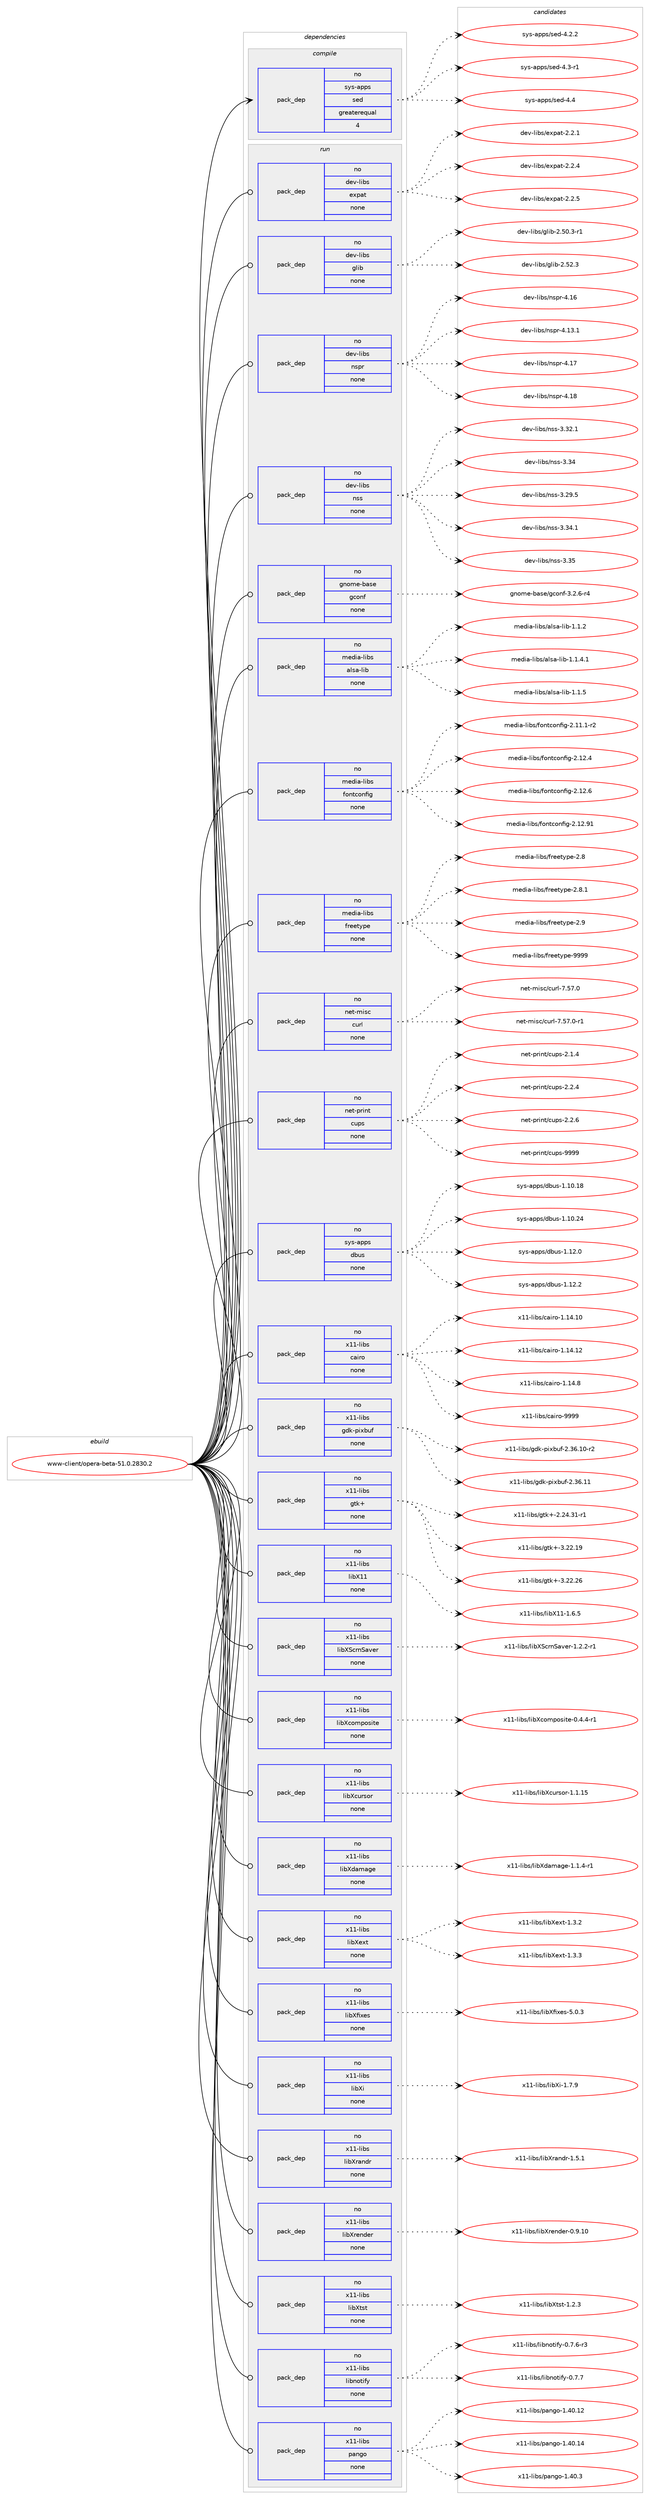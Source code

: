 digraph prolog {

# *************
# Graph options
# *************

newrank=true;
concentrate=true;
compound=true;
graph [rankdir=LR,fontname=Helvetica,fontsize=10,ranksep=1.5];#, ranksep=2.5, nodesep=0.2];
edge  [arrowhead=vee];
node  [fontname=Helvetica,fontsize=10];

# **********
# The ebuild
# **********

subgraph cluster_leftcol {
color=gray;
rank=same;
label=<<i>ebuild</i>>;
id [label="www-client/opera-beta-51.0.2830.2", color=red, width=4, href="../www-client/opera-beta-51.0.2830.2.svg"];
}

# ****************
# The dependencies
# ****************

subgraph cluster_midcol {
color=gray;
label=<<i>dependencies</i>>;
subgraph cluster_compile {
fillcolor="#eeeeee";
style=filled;
label=<<i>compile</i>>;
subgraph pack4941 {
dependency5511 [label=<<TABLE BORDER="0" CELLBORDER="1" CELLSPACING="0" CELLPADDING="4" WIDTH="220"><TR><TD ROWSPAN="6" CELLPADDING="30">pack_dep</TD></TR><TR><TD WIDTH="110">no</TD></TR><TR><TD>sys-apps</TD></TR><TR><TD>sed</TD></TR><TR><TD>greaterequal</TD></TR><TR><TD>4</TD></TR></TABLE>>, shape=none, color=blue];
}
id:e -> dependency5511:w [weight=20,style="solid",arrowhead="vee"];
}
subgraph cluster_compileandrun {
fillcolor="#eeeeee";
style=filled;
label=<<i>compile and run</i>>;
}
subgraph cluster_run {
fillcolor="#eeeeee";
style=filled;
label=<<i>run</i>>;
subgraph pack4942 {
dependency5512 [label=<<TABLE BORDER="0" CELLBORDER="1" CELLSPACING="0" CELLPADDING="4" WIDTH="220"><TR><TD ROWSPAN="6" CELLPADDING="30">pack_dep</TD></TR><TR><TD WIDTH="110">no</TD></TR><TR><TD>dev-libs</TD></TR><TR><TD>expat</TD></TR><TR><TD>none</TD></TR><TR><TD></TD></TR></TABLE>>, shape=none, color=blue];
}
id:e -> dependency5512:w [weight=20,style="solid",arrowhead="odot"];
subgraph pack4943 {
dependency5513 [label=<<TABLE BORDER="0" CELLBORDER="1" CELLSPACING="0" CELLPADDING="4" WIDTH="220"><TR><TD ROWSPAN="6" CELLPADDING="30">pack_dep</TD></TR><TR><TD WIDTH="110">no</TD></TR><TR><TD>dev-libs</TD></TR><TR><TD>glib</TD></TR><TR><TD>none</TD></TR><TR><TD></TD></TR></TABLE>>, shape=none, color=blue];
}
id:e -> dependency5513:w [weight=20,style="solid",arrowhead="odot"];
subgraph pack4944 {
dependency5514 [label=<<TABLE BORDER="0" CELLBORDER="1" CELLSPACING="0" CELLPADDING="4" WIDTH="220"><TR><TD ROWSPAN="6" CELLPADDING="30">pack_dep</TD></TR><TR><TD WIDTH="110">no</TD></TR><TR><TD>dev-libs</TD></TR><TR><TD>nspr</TD></TR><TR><TD>none</TD></TR><TR><TD></TD></TR></TABLE>>, shape=none, color=blue];
}
id:e -> dependency5514:w [weight=20,style="solid",arrowhead="odot"];
subgraph pack4945 {
dependency5515 [label=<<TABLE BORDER="0" CELLBORDER="1" CELLSPACING="0" CELLPADDING="4" WIDTH="220"><TR><TD ROWSPAN="6" CELLPADDING="30">pack_dep</TD></TR><TR><TD WIDTH="110">no</TD></TR><TR><TD>dev-libs</TD></TR><TR><TD>nss</TD></TR><TR><TD>none</TD></TR><TR><TD></TD></TR></TABLE>>, shape=none, color=blue];
}
id:e -> dependency5515:w [weight=20,style="solid",arrowhead="odot"];
subgraph pack4946 {
dependency5516 [label=<<TABLE BORDER="0" CELLBORDER="1" CELLSPACING="0" CELLPADDING="4" WIDTH="220"><TR><TD ROWSPAN="6" CELLPADDING="30">pack_dep</TD></TR><TR><TD WIDTH="110">no</TD></TR><TR><TD>gnome-base</TD></TR><TR><TD>gconf</TD></TR><TR><TD>none</TD></TR><TR><TD></TD></TR></TABLE>>, shape=none, color=blue];
}
id:e -> dependency5516:w [weight=20,style="solid",arrowhead="odot"];
subgraph pack4947 {
dependency5517 [label=<<TABLE BORDER="0" CELLBORDER="1" CELLSPACING="0" CELLPADDING="4" WIDTH="220"><TR><TD ROWSPAN="6" CELLPADDING="30">pack_dep</TD></TR><TR><TD WIDTH="110">no</TD></TR><TR><TD>media-libs</TD></TR><TR><TD>alsa-lib</TD></TR><TR><TD>none</TD></TR><TR><TD></TD></TR></TABLE>>, shape=none, color=blue];
}
id:e -> dependency5517:w [weight=20,style="solid",arrowhead="odot"];
subgraph pack4948 {
dependency5518 [label=<<TABLE BORDER="0" CELLBORDER="1" CELLSPACING="0" CELLPADDING="4" WIDTH="220"><TR><TD ROWSPAN="6" CELLPADDING="30">pack_dep</TD></TR><TR><TD WIDTH="110">no</TD></TR><TR><TD>media-libs</TD></TR><TR><TD>fontconfig</TD></TR><TR><TD>none</TD></TR><TR><TD></TD></TR></TABLE>>, shape=none, color=blue];
}
id:e -> dependency5518:w [weight=20,style="solid",arrowhead="odot"];
subgraph pack4949 {
dependency5519 [label=<<TABLE BORDER="0" CELLBORDER="1" CELLSPACING="0" CELLPADDING="4" WIDTH="220"><TR><TD ROWSPAN="6" CELLPADDING="30">pack_dep</TD></TR><TR><TD WIDTH="110">no</TD></TR><TR><TD>media-libs</TD></TR><TR><TD>freetype</TD></TR><TR><TD>none</TD></TR><TR><TD></TD></TR></TABLE>>, shape=none, color=blue];
}
id:e -> dependency5519:w [weight=20,style="solid",arrowhead="odot"];
subgraph pack4950 {
dependency5520 [label=<<TABLE BORDER="0" CELLBORDER="1" CELLSPACING="0" CELLPADDING="4" WIDTH="220"><TR><TD ROWSPAN="6" CELLPADDING="30">pack_dep</TD></TR><TR><TD WIDTH="110">no</TD></TR><TR><TD>net-misc</TD></TR><TR><TD>curl</TD></TR><TR><TD>none</TD></TR><TR><TD></TD></TR></TABLE>>, shape=none, color=blue];
}
id:e -> dependency5520:w [weight=20,style="solid",arrowhead="odot"];
subgraph pack4951 {
dependency5521 [label=<<TABLE BORDER="0" CELLBORDER="1" CELLSPACING="0" CELLPADDING="4" WIDTH="220"><TR><TD ROWSPAN="6" CELLPADDING="30">pack_dep</TD></TR><TR><TD WIDTH="110">no</TD></TR><TR><TD>net-print</TD></TR><TR><TD>cups</TD></TR><TR><TD>none</TD></TR><TR><TD></TD></TR></TABLE>>, shape=none, color=blue];
}
id:e -> dependency5521:w [weight=20,style="solid",arrowhead="odot"];
subgraph pack4952 {
dependency5522 [label=<<TABLE BORDER="0" CELLBORDER="1" CELLSPACING="0" CELLPADDING="4" WIDTH="220"><TR><TD ROWSPAN="6" CELLPADDING="30">pack_dep</TD></TR><TR><TD WIDTH="110">no</TD></TR><TR><TD>sys-apps</TD></TR><TR><TD>dbus</TD></TR><TR><TD>none</TD></TR><TR><TD></TD></TR></TABLE>>, shape=none, color=blue];
}
id:e -> dependency5522:w [weight=20,style="solid",arrowhead="odot"];
subgraph pack4953 {
dependency5523 [label=<<TABLE BORDER="0" CELLBORDER="1" CELLSPACING="0" CELLPADDING="4" WIDTH="220"><TR><TD ROWSPAN="6" CELLPADDING="30">pack_dep</TD></TR><TR><TD WIDTH="110">no</TD></TR><TR><TD>x11-libs</TD></TR><TR><TD>cairo</TD></TR><TR><TD>none</TD></TR><TR><TD></TD></TR></TABLE>>, shape=none, color=blue];
}
id:e -> dependency5523:w [weight=20,style="solid",arrowhead="odot"];
subgraph pack4954 {
dependency5524 [label=<<TABLE BORDER="0" CELLBORDER="1" CELLSPACING="0" CELLPADDING="4" WIDTH="220"><TR><TD ROWSPAN="6" CELLPADDING="30">pack_dep</TD></TR><TR><TD WIDTH="110">no</TD></TR><TR><TD>x11-libs</TD></TR><TR><TD>gdk-pixbuf</TD></TR><TR><TD>none</TD></TR><TR><TD></TD></TR></TABLE>>, shape=none, color=blue];
}
id:e -> dependency5524:w [weight=20,style="solid",arrowhead="odot"];
subgraph pack4955 {
dependency5525 [label=<<TABLE BORDER="0" CELLBORDER="1" CELLSPACING="0" CELLPADDING="4" WIDTH="220"><TR><TD ROWSPAN="6" CELLPADDING="30">pack_dep</TD></TR><TR><TD WIDTH="110">no</TD></TR><TR><TD>x11-libs</TD></TR><TR><TD>gtk+</TD></TR><TR><TD>none</TD></TR><TR><TD></TD></TR></TABLE>>, shape=none, color=blue];
}
id:e -> dependency5525:w [weight=20,style="solid",arrowhead="odot"];
subgraph pack4956 {
dependency5526 [label=<<TABLE BORDER="0" CELLBORDER="1" CELLSPACING="0" CELLPADDING="4" WIDTH="220"><TR><TD ROWSPAN="6" CELLPADDING="30">pack_dep</TD></TR><TR><TD WIDTH="110">no</TD></TR><TR><TD>x11-libs</TD></TR><TR><TD>libX11</TD></TR><TR><TD>none</TD></TR><TR><TD></TD></TR></TABLE>>, shape=none, color=blue];
}
id:e -> dependency5526:w [weight=20,style="solid",arrowhead="odot"];
subgraph pack4957 {
dependency5527 [label=<<TABLE BORDER="0" CELLBORDER="1" CELLSPACING="0" CELLPADDING="4" WIDTH="220"><TR><TD ROWSPAN="6" CELLPADDING="30">pack_dep</TD></TR><TR><TD WIDTH="110">no</TD></TR><TR><TD>x11-libs</TD></TR><TR><TD>libXScrnSaver</TD></TR><TR><TD>none</TD></TR><TR><TD></TD></TR></TABLE>>, shape=none, color=blue];
}
id:e -> dependency5527:w [weight=20,style="solid",arrowhead="odot"];
subgraph pack4958 {
dependency5528 [label=<<TABLE BORDER="0" CELLBORDER="1" CELLSPACING="0" CELLPADDING="4" WIDTH="220"><TR><TD ROWSPAN="6" CELLPADDING="30">pack_dep</TD></TR><TR><TD WIDTH="110">no</TD></TR><TR><TD>x11-libs</TD></TR><TR><TD>libXcomposite</TD></TR><TR><TD>none</TD></TR><TR><TD></TD></TR></TABLE>>, shape=none, color=blue];
}
id:e -> dependency5528:w [weight=20,style="solid",arrowhead="odot"];
subgraph pack4959 {
dependency5529 [label=<<TABLE BORDER="0" CELLBORDER="1" CELLSPACING="0" CELLPADDING="4" WIDTH="220"><TR><TD ROWSPAN="6" CELLPADDING="30">pack_dep</TD></TR><TR><TD WIDTH="110">no</TD></TR><TR><TD>x11-libs</TD></TR><TR><TD>libXcursor</TD></TR><TR><TD>none</TD></TR><TR><TD></TD></TR></TABLE>>, shape=none, color=blue];
}
id:e -> dependency5529:w [weight=20,style="solid",arrowhead="odot"];
subgraph pack4960 {
dependency5530 [label=<<TABLE BORDER="0" CELLBORDER="1" CELLSPACING="0" CELLPADDING="4" WIDTH="220"><TR><TD ROWSPAN="6" CELLPADDING="30">pack_dep</TD></TR><TR><TD WIDTH="110">no</TD></TR><TR><TD>x11-libs</TD></TR><TR><TD>libXdamage</TD></TR><TR><TD>none</TD></TR><TR><TD></TD></TR></TABLE>>, shape=none, color=blue];
}
id:e -> dependency5530:w [weight=20,style="solid",arrowhead="odot"];
subgraph pack4961 {
dependency5531 [label=<<TABLE BORDER="0" CELLBORDER="1" CELLSPACING="0" CELLPADDING="4" WIDTH="220"><TR><TD ROWSPAN="6" CELLPADDING="30">pack_dep</TD></TR><TR><TD WIDTH="110">no</TD></TR><TR><TD>x11-libs</TD></TR><TR><TD>libXext</TD></TR><TR><TD>none</TD></TR><TR><TD></TD></TR></TABLE>>, shape=none, color=blue];
}
id:e -> dependency5531:w [weight=20,style="solid",arrowhead="odot"];
subgraph pack4962 {
dependency5532 [label=<<TABLE BORDER="0" CELLBORDER="1" CELLSPACING="0" CELLPADDING="4" WIDTH="220"><TR><TD ROWSPAN="6" CELLPADDING="30">pack_dep</TD></TR><TR><TD WIDTH="110">no</TD></TR><TR><TD>x11-libs</TD></TR><TR><TD>libXfixes</TD></TR><TR><TD>none</TD></TR><TR><TD></TD></TR></TABLE>>, shape=none, color=blue];
}
id:e -> dependency5532:w [weight=20,style="solid",arrowhead="odot"];
subgraph pack4963 {
dependency5533 [label=<<TABLE BORDER="0" CELLBORDER="1" CELLSPACING="0" CELLPADDING="4" WIDTH="220"><TR><TD ROWSPAN="6" CELLPADDING="30">pack_dep</TD></TR><TR><TD WIDTH="110">no</TD></TR><TR><TD>x11-libs</TD></TR><TR><TD>libXi</TD></TR><TR><TD>none</TD></TR><TR><TD></TD></TR></TABLE>>, shape=none, color=blue];
}
id:e -> dependency5533:w [weight=20,style="solid",arrowhead="odot"];
subgraph pack4964 {
dependency5534 [label=<<TABLE BORDER="0" CELLBORDER="1" CELLSPACING="0" CELLPADDING="4" WIDTH="220"><TR><TD ROWSPAN="6" CELLPADDING="30">pack_dep</TD></TR><TR><TD WIDTH="110">no</TD></TR><TR><TD>x11-libs</TD></TR><TR><TD>libXrandr</TD></TR><TR><TD>none</TD></TR><TR><TD></TD></TR></TABLE>>, shape=none, color=blue];
}
id:e -> dependency5534:w [weight=20,style="solid",arrowhead="odot"];
subgraph pack4965 {
dependency5535 [label=<<TABLE BORDER="0" CELLBORDER="1" CELLSPACING="0" CELLPADDING="4" WIDTH="220"><TR><TD ROWSPAN="6" CELLPADDING="30">pack_dep</TD></TR><TR><TD WIDTH="110">no</TD></TR><TR><TD>x11-libs</TD></TR><TR><TD>libXrender</TD></TR><TR><TD>none</TD></TR><TR><TD></TD></TR></TABLE>>, shape=none, color=blue];
}
id:e -> dependency5535:w [weight=20,style="solid",arrowhead="odot"];
subgraph pack4966 {
dependency5536 [label=<<TABLE BORDER="0" CELLBORDER="1" CELLSPACING="0" CELLPADDING="4" WIDTH="220"><TR><TD ROWSPAN="6" CELLPADDING="30">pack_dep</TD></TR><TR><TD WIDTH="110">no</TD></TR><TR><TD>x11-libs</TD></TR><TR><TD>libXtst</TD></TR><TR><TD>none</TD></TR><TR><TD></TD></TR></TABLE>>, shape=none, color=blue];
}
id:e -> dependency5536:w [weight=20,style="solid",arrowhead="odot"];
subgraph pack4967 {
dependency5537 [label=<<TABLE BORDER="0" CELLBORDER="1" CELLSPACING="0" CELLPADDING="4" WIDTH="220"><TR><TD ROWSPAN="6" CELLPADDING="30">pack_dep</TD></TR><TR><TD WIDTH="110">no</TD></TR><TR><TD>x11-libs</TD></TR><TR><TD>libnotify</TD></TR><TR><TD>none</TD></TR><TR><TD></TD></TR></TABLE>>, shape=none, color=blue];
}
id:e -> dependency5537:w [weight=20,style="solid",arrowhead="odot"];
subgraph pack4968 {
dependency5538 [label=<<TABLE BORDER="0" CELLBORDER="1" CELLSPACING="0" CELLPADDING="4" WIDTH="220"><TR><TD ROWSPAN="6" CELLPADDING="30">pack_dep</TD></TR><TR><TD WIDTH="110">no</TD></TR><TR><TD>x11-libs</TD></TR><TR><TD>pango</TD></TR><TR><TD>none</TD></TR><TR><TD></TD></TR></TABLE>>, shape=none, color=blue];
}
id:e -> dependency5538:w [weight=20,style="solid",arrowhead="odot"];
}
}

# **************
# The candidates
# **************

subgraph cluster_choices {
rank=same;
color=gray;
label=<<i>candidates</i>>;

subgraph choice4941 {
color=black;
nodesep=1;
choice115121115459711211211547115101100455246504650 [label="sys-apps/sed-4.2.2", color=red, width=4,href="../sys-apps/sed-4.2.2.svg"];
choice115121115459711211211547115101100455246514511449 [label="sys-apps/sed-4.3-r1", color=red, width=4,href="../sys-apps/sed-4.3-r1.svg"];
choice11512111545971121121154711510110045524652 [label="sys-apps/sed-4.4", color=red, width=4,href="../sys-apps/sed-4.4.svg"];
dependency5511:e -> choice115121115459711211211547115101100455246504650:w [style=dotted,weight="100"];
dependency5511:e -> choice115121115459711211211547115101100455246514511449:w [style=dotted,weight="100"];
dependency5511:e -> choice11512111545971121121154711510110045524652:w [style=dotted,weight="100"];
}
subgraph choice4942 {
color=black;
nodesep=1;
choice10010111845108105981154710112011297116455046504649 [label="dev-libs/expat-2.2.1", color=red, width=4,href="../dev-libs/expat-2.2.1.svg"];
choice10010111845108105981154710112011297116455046504652 [label="dev-libs/expat-2.2.4", color=red, width=4,href="../dev-libs/expat-2.2.4.svg"];
choice10010111845108105981154710112011297116455046504653 [label="dev-libs/expat-2.2.5", color=red, width=4,href="../dev-libs/expat-2.2.5.svg"];
dependency5512:e -> choice10010111845108105981154710112011297116455046504649:w [style=dotted,weight="100"];
dependency5512:e -> choice10010111845108105981154710112011297116455046504652:w [style=dotted,weight="100"];
dependency5512:e -> choice10010111845108105981154710112011297116455046504653:w [style=dotted,weight="100"];
}
subgraph choice4943 {
color=black;
nodesep=1;
choice10010111845108105981154710310810598455046534846514511449 [label="dev-libs/glib-2.50.3-r1", color=red, width=4,href="../dev-libs/glib-2.50.3-r1.svg"];
choice1001011184510810598115471031081059845504653504651 [label="dev-libs/glib-2.52.3", color=red, width=4,href="../dev-libs/glib-2.52.3.svg"];
dependency5513:e -> choice10010111845108105981154710310810598455046534846514511449:w [style=dotted,weight="100"];
dependency5513:e -> choice1001011184510810598115471031081059845504653504651:w [style=dotted,weight="100"];
}
subgraph choice4944 {
color=black;
nodesep=1;
choice1001011184510810598115471101151121144552464954 [label="dev-libs/nspr-4.16", color=red, width=4,href="../dev-libs/nspr-4.16.svg"];
choice10010111845108105981154711011511211445524649514649 [label="dev-libs/nspr-4.13.1", color=red, width=4,href="../dev-libs/nspr-4.13.1.svg"];
choice1001011184510810598115471101151121144552464955 [label="dev-libs/nspr-4.17", color=red, width=4,href="../dev-libs/nspr-4.17.svg"];
choice1001011184510810598115471101151121144552464956 [label="dev-libs/nspr-4.18", color=red, width=4,href="../dev-libs/nspr-4.18.svg"];
dependency5514:e -> choice1001011184510810598115471101151121144552464954:w [style=dotted,weight="100"];
dependency5514:e -> choice10010111845108105981154711011511211445524649514649:w [style=dotted,weight="100"];
dependency5514:e -> choice1001011184510810598115471101151121144552464955:w [style=dotted,weight="100"];
dependency5514:e -> choice1001011184510810598115471101151121144552464956:w [style=dotted,weight="100"];
}
subgraph choice4945 {
color=black;
nodesep=1;
choice10010111845108105981154711011511545514651504649 [label="dev-libs/nss-3.32.1", color=red, width=4,href="../dev-libs/nss-3.32.1.svg"];
choice1001011184510810598115471101151154551465152 [label="dev-libs/nss-3.34", color=red, width=4,href="../dev-libs/nss-3.34.svg"];
choice10010111845108105981154711011511545514650574653 [label="dev-libs/nss-3.29.5", color=red, width=4,href="../dev-libs/nss-3.29.5.svg"];
choice10010111845108105981154711011511545514651524649 [label="dev-libs/nss-3.34.1", color=red, width=4,href="../dev-libs/nss-3.34.1.svg"];
choice1001011184510810598115471101151154551465153 [label="dev-libs/nss-3.35", color=red, width=4,href="../dev-libs/nss-3.35.svg"];
dependency5515:e -> choice10010111845108105981154711011511545514651504649:w [style=dotted,weight="100"];
dependency5515:e -> choice1001011184510810598115471101151154551465152:w [style=dotted,weight="100"];
dependency5515:e -> choice10010111845108105981154711011511545514650574653:w [style=dotted,weight="100"];
dependency5515:e -> choice10010111845108105981154711011511545514651524649:w [style=dotted,weight="100"];
dependency5515:e -> choice1001011184510810598115471101151154551465153:w [style=dotted,weight="100"];
}
subgraph choice4946 {
color=black;
nodesep=1;
choice10311011110910145989711510147103991111101024551465046544511452 [label="gnome-base/gconf-3.2.6-r4", color=red, width=4,href="../gnome-base/gconf-3.2.6-r4.svg"];
dependency5516:e -> choice10311011110910145989711510147103991111101024551465046544511452:w [style=dotted,weight="100"];
}
subgraph choice4947 {
color=black;
nodesep=1;
choice1091011001059745108105981154797108115974510810598454946494650 [label="media-libs/alsa-lib-1.1.2", color=red, width=4,href="../media-libs/alsa-lib-1.1.2.svg"];
choice10910110010597451081059811547971081159745108105984549464946524649 [label="media-libs/alsa-lib-1.1.4.1", color=red, width=4,href="../media-libs/alsa-lib-1.1.4.1.svg"];
choice1091011001059745108105981154797108115974510810598454946494653 [label="media-libs/alsa-lib-1.1.5", color=red, width=4,href="../media-libs/alsa-lib-1.1.5.svg"];
dependency5517:e -> choice1091011001059745108105981154797108115974510810598454946494650:w [style=dotted,weight="100"];
dependency5517:e -> choice10910110010597451081059811547971081159745108105984549464946524649:w [style=dotted,weight="100"];
dependency5517:e -> choice1091011001059745108105981154797108115974510810598454946494653:w [style=dotted,weight="100"];
}
subgraph choice4948 {
color=black;
nodesep=1;
choice1091011001059745108105981154710211111011699111110102105103455046494946494511450 [label="media-libs/fontconfig-2.11.1-r2", color=red, width=4,href="../media-libs/fontconfig-2.11.1-r2.svg"];
choice109101100105974510810598115471021111101169911111010210510345504649504652 [label="media-libs/fontconfig-2.12.4", color=red, width=4,href="../media-libs/fontconfig-2.12.4.svg"];
choice109101100105974510810598115471021111101169911111010210510345504649504654 [label="media-libs/fontconfig-2.12.6", color=red, width=4,href="../media-libs/fontconfig-2.12.6.svg"];
choice10910110010597451081059811547102111110116991111101021051034550464950465749 [label="media-libs/fontconfig-2.12.91", color=red, width=4,href="../media-libs/fontconfig-2.12.91.svg"];
dependency5518:e -> choice1091011001059745108105981154710211111011699111110102105103455046494946494511450:w [style=dotted,weight="100"];
dependency5518:e -> choice109101100105974510810598115471021111101169911111010210510345504649504652:w [style=dotted,weight="100"];
dependency5518:e -> choice109101100105974510810598115471021111101169911111010210510345504649504654:w [style=dotted,weight="100"];
dependency5518:e -> choice10910110010597451081059811547102111110116991111101021051034550464950465749:w [style=dotted,weight="100"];
}
subgraph choice4949 {
color=black;
nodesep=1;
choice1091011001059745108105981154710211410110111612111210145504656 [label="media-libs/freetype-2.8", color=red, width=4,href="../media-libs/freetype-2.8.svg"];
choice10910110010597451081059811547102114101101116121112101455046564649 [label="media-libs/freetype-2.8.1", color=red, width=4,href="../media-libs/freetype-2.8.1.svg"];
choice1091011001059745108105981154710211410110111612111210145504657 [label="media-libs/freetype-2.9", color=red, width=4,href="../media-libs/freetype-2.9.svg"];
choice109101100105974510810598115471021141011011161211121014557575757 [label="media-libs/freetype-9999", color=red, width=4,href="../media-libs/freetype-9999.svg"];
dependency5519:e -> choice1091011001059745108105981154710211410110111612111210145504656:w [style=dotted,weight="100"];
dependency5519:e -> choice10910110010597451081059811547102114101101116121112101455046564649:w [style=dotted,weight="100"];
dependency5519:e -> choice1091011001059745108105981154710211410110111612111210145504657:w [style=dotted,weight="100"];
dependency5519:e -> choice109101100105974510810598115471021141011011161211121014557575757:w [style=dotted,weight="100"];
}
subgraph choice4950 {
color=black;
nodesep=1;
choice1101011164510910511599479911711410845554653554648 [label="net-misc/curl-7.57.0", color=red, width=4,href="../net-misc/curl-7.57.0.svg"];
choice11010111645109105115994799117114108455546535546484511449 [label="net-misc/curl-7.57.0-r1", color=red, width=4,href="../net-misc/curl-7.57.0-r1.svg"];
dependency5520:e -> choice1101011164510910511599479911711410845554653554648:w [style=dotted,weight="100"];
dependency5520:e -> choice11010111645109105115994799117114108455546535546484511449:w [style=dotted,weight="100"];
}
subgraph choice4951 {
color=black;
nodesep=1;
choice110101116451121141051101164799117112115455046494652 [label="net-print/cups-2.1.4", color=red, width=4,href="../net-print/cups-2.1.4.svg"];
choice110101116451121141051101164799117112115455046504652 [label="net-print/cups-2.2.4", color=red, width=4,href="../net-print/cups-2.2.4.svg"];
choice110101116451121141051101164799117112115455046504654 [label="net-print/cups-2.2.6", color=red, width=4,href="../net-print/cups-2.2.6.svg"];
choice1101011164511211410511011647991171121154557575757 [label="net-print/cups-9999", color=red, width=4,href="../net-print/cups-9999.svg"];
dependency5521:e -> choice110101116451121141051101164799117112115455046494652:w [style=dotted,weight="100"];
dependency5521:e -> choice110101116451121141051101164799117112115455046504652:w [style=dotted,weight="100"];
dependency5521:e -> choice110101116451121141051101164799117112115455046504654:w [style=dotted,weight="100"];
dependency5521:e -> choice1101011164511211410511011647991171121154557575757:w [style=dotted,weight="100"];
}
subgraph choice4952 {
color=black;
nodesep=1;
choice115121115459711211211547100981171154549464948464956 [label="sys-apps/dbus-1.10.18", color=red, width=4,href="../sys-apps/dbus-1.10.18.svg"];
choice115121115459711211211547100981171154549464948465052 [label="sys-apps/dbus-1.10.24", color=red, width=4,href="../sys-apps/dbus-1.10.24.svg"];
choice1151211154597112112115471009811711545494649504648 [label="sys-apps/dbus-1.12.0", color=red, width=4,href="../sys-apps/dbus-1.12.0.svg"];
choice1151211154597112112115471009811711545494649504650 [label="sys-apps/dbus-1.12.2", color=red, width=4,href="../sys-apps/dbus-1.12.2.svg"];
dependency5522:e -> choice115121115459711211211547100981171154549464948464956:w [style=dotted,weight="100"];
dependency5522:e -> choice115121115459711211211547100981171154549464948465052:w [style=dotted,weight="100"];
dependency5522:e -> choice1151211154597112112115471009811711545494649504648:w [style=dotted,weight="100"];
dependency5522:e -> choice1151211154597112112115471009811711545494649504650:w [style=dotted,weight="100"];
}
subgraph choice4953 {
color=black;
nodesep=1;
choice120494945108105981154799971051141114549464952464948 [label="x11-libs/cairo-1.14.10", color=red, width=4,href="../x11-libs/cairo-1.14.10.svg"];
choice120494945108105981154799971051141114549464952464950 [label="x11-libs/cairo-1.14.12", color=red, width=4,href="../x11-libs/cairo-1.14.12.svg"];
choice1204949451081059811547999710511411145494649524656 [label="x11-libs/cairo-1.14.8", color=red, width=4,href="../x11-libs/cairo-1.14.8.svg"];
choice120494945108105981154799971051141114557575757 [label="x11-libs/cairo-9999", color=red, width=4,href="../x11-libs/cairo-9999.svg"];
dependency5523:e -> choice120494945108105981154799971051141114549464952464948:w [style=dotted,weight="100"];
dependency5523:e -> choice120494945108105981154799971051141114549464952464950:w [style=dotted,weight="100"];
dependency5523:e -> choice1204949451081059811547999710511411145494649524656:w [style=dotted,weight="100"];
dependency5523:e -> choice120494945108105981154799971051141114557575757:w [style=dotted,weight="100"];
}
subgraph choice4954 {
color=black;
nodesep=1;
choice1204949451081059811547103100107451121051209811710245504651544649484511450 [label="x11-libs/gdk-pixbuf-2.36.10-r2", color=red, width=4,href="../x11-libs/gdk-pixbuf-2.36.10-r2.svg"];
choice120494945108105981154710310010745112105120981171024550465154464949 [label="x11-libs/gdk-pixbuf-2.36.11", color=red, width=4,href="../x11-libs/gdk-pixbuf-2.36.11.svg"];
dependency5524:e -> choice1204949451081059811547103100107451121051209811710245504651544649484511450:w [style=dotted,weight="100"];
dependency5524:e -> choice120494945108105981154710310010745112105120981171024550465154464949:w [style=dotted,weight="100"];
}
subgraph choice4955 {
color=black;
nodesep=1;
choice12049494510810598115471031161074345504650524651494511449 [label="x11-libs/gtk+-2.24.31-r1", color=red, width=4,href="../x11-libs/gtk+-2.24.31-r1.svg"];
choice1204949451081059811547103116107434551465050464957 [label="x11-libs/gtk+-3.22.19", color=red, width=4,href="../x11-libs/gtk+-3.22.19.svg"];
choice1204949451081059811547103116107434551465050465054 [label="x11-libs/gtk+-3.22.26", color=red, width=4,href="../x11-libs/gtk+-3.22.26.svg"];
dependency5525:e -> choice12049494510810598115471031161074345504650524651494511449:w [style=dotted,weight="100"];
dependency5525:e -> choice1204949451081059811547103116107434551465050464957:w [style=dotted,weight="100"];
dependency5525:e -> choice1204949451081059811547103116107434551465050465054:w [style=dotted,weight="100"];
}
subgraph choice4956 {
color=black;
nodesep=1;
choice120494945108105981154710810598884949454946544653 [label="x11-libs/libX11-1.6.5", color=red, width=4,href="../x11-libs/libX11-1.6.5.svg"];
dependency5526:e -> choice120494945108105981154710810598884949454946544653:w [style=dotted,weight="100"];
}
subgraph choice4957 {
color=black;
nodesep=1;
choice12049494510810598115471081059888839911411083971181011144549465046504511449 [label="x11-libs/libXScrnSaver-1.2.2-r1", color=red, width=4,href="../x11-libs/libXScrnSaver-1.2.2-r1.svg"];
dependency5527:e -> choice12049494510810598115471081059888839911411083971181011144549465046504511449:w [style=dotted,weight="100"];
}
subgraph choice4958 {
color=black;
nodesep=1;
choice12049494510810598115471081059888991111091121111151051161014548465246524511449 [label="x11-libs/libXcomposite-0.4.4-r1", color=red, width=4,href="../x11-libs/libXcomposite-0.4.4-r1.svg"];
dependency5528:e -> choice12049494510810598115471081059888991111091121111151051161014548465246524511449:w [style=dotted,weight="100"];
}
subgraph choice4959 {
color=black;
nodesep=1;
choice120494945108105981154710810598889911711411511111445494649464953 [label="x11-libs/libXcursor-1.1.15", color=red, width=4,href="../x11-libs/libXcursor-1.1.15.svg"];
dependency5529:e -> choice120494945108105981154710810598889911711411511111445494649464953:w [style=dotted,weight="100"];
}
subgraph choice4960 {
color=black;
nodesep=1;
choice1204949451081059811547108105988810097109971031014549464946524511449 [label="x11-libs/libXdamage-1.1.4-r1", color=red, width=4,href="../x11-libs/libXdamage-1.1.4-r1.svg"];
dependency5530:e -> choice1204949451081059811547108105988810097109971031014549464946524511449:w [style=dotted,weight="100"];
}
subgraph choice4961 {
color=black;
nodesep=1;
choice12049494510810598115471081059888101120116454946514650 [label="x11-libs/libXext-1.3.2", color=red, width=4,href="../x11-libs/libXext-1.3.2.svg"];
choice12049494510810598115471081059888101120116454946514651 [label="x11-libs/libXext-1.3.3", color=red, width=4,href="../x11-libs/libXext-1.3.3.svg"];
dependency5531:e -> choice12049494510810598115471081059888101120116454946514650:w [style=dotted,weight="100"];
dependency5531:e -> choice12049494510810598115471081059888101120116454946514651:w [style=dotted,weight="100"];
}
subgraph choice4962 {
color=black;
nodesep=1;
choice12049494510810598115471081059888102105120101115455346484651 [label="x11-libs/libXfixes-5.0.3", color=red, width=4,href="../x11-libs/libXfixes-5.0.3.svg"];
dependency5532:e -> choice12049494510810598115471081059888102105120101115455346484651:w [style=dotted,weight="100"];
}
subgraph choice4963 {
color=black;
nodesep=1;
choice12049494510810598115471081059888105454946554657 [label="x11-libs/libXi-1.7.9", color=red, width=4,href="../x11-libs/libXi-1.7.9.svg"];
dependency5533:e -> choice12049494510810598115471081059888105454946554657:w [style=dotted,weight="100"];
}
subgraph choice4964 {
color=black;
nodesep=1;
choice1204949451081059811547108105988811497110100114454946534649 [label="x11-libs/libXrandr-1.5.1", color=red, width=4,href="../x11-libs/libXrandr-1.5.1.svg"];
dependency5534:e -> choice1204949451081059811547108105988811497110100114454946534649:w [style=dotted,weight="100"];
}
subgraph choice4965 {
color=black;
nodesep=1;
choice1204949451081059811547108105988811410111010010111445484657464948 [label="x11-libs/libXrender-0.9.10", color=red, width=4,href="../x11-libs/libXrender-0.9.10.svg"];
dependency5535:e -> choice1204949451081059811547108105988811410111010010111445484657464948:w [style=dotted,weight="100"];
}
subgraph choice4966 {
color=black;
nodesep=1;
choice12049494510810598115471081059888116115116454946504651 [label="x11-libs/libXtst-1.2.3", color=red, width=4,href="../x11-libs/libXtst-1.2.3.svg"];
dependency5536:e -> choice12049494510810598115471081059888116115116454946504651:w [style=dotted,weight="100"];
}
subgraph choice4967 {
color=black;
nodesep=1;
choice1204949451081059811547108105981101111161051021214548465546544511451 [label="x11-libs/libnotify-0.7.6-r3", color=red, width=4,href="../x11-libs/libnotify-0.7.6-r3.svg"];
choice120494945108105981154710810598110111116105102121454846554655 [label="x11-libs/libnotify-0.7.7", color=red, width=4,href="../x11-libs/libnotify-0.7.7.svg"];
dependency5537:e -> choice1204949451081059811547108105981101111161051021214548465546544511451:w [style=dotted,weight="100"];
dependency5537:e -> choice120494945108105981154710810598110111116105102121454846554655:w [style=dotted,weight="100"];
}
subgraph choice4968 {
color=black;
nodesep=1;
choice1204949451081059811547112971101031114549465248464950 [label="x11-libs/pango-1.40.12", color=red, width=4,href="../x11-libs/pango-1.40.12.svg"];
choice1204949451081059811547112971101031114549465248464952 [label="x11-libs/pango-1.40.14", color=red, width=4,href="../x11-libs/pango-1.40.14.svg"];
choice12049494510810598115471129711010311145494652484651 [label="x11-libs/pango-1.40.3", color=red, width=4,href="../x11-libs/pango-1.40.3.svg"];
dependency5538:e -> choice1204949451081059811547112971101031114549465248464950:w [style=dotted,weight="100"];
dependency5538:e -> choice1204949451081059811547112971101031114549465248464952:w [style=dotted,weight="100"];
dependency5538:e -> choice12049494510810598115471129711010311145494652484651:w [style=dotted,weight="100"];
}
}

}
